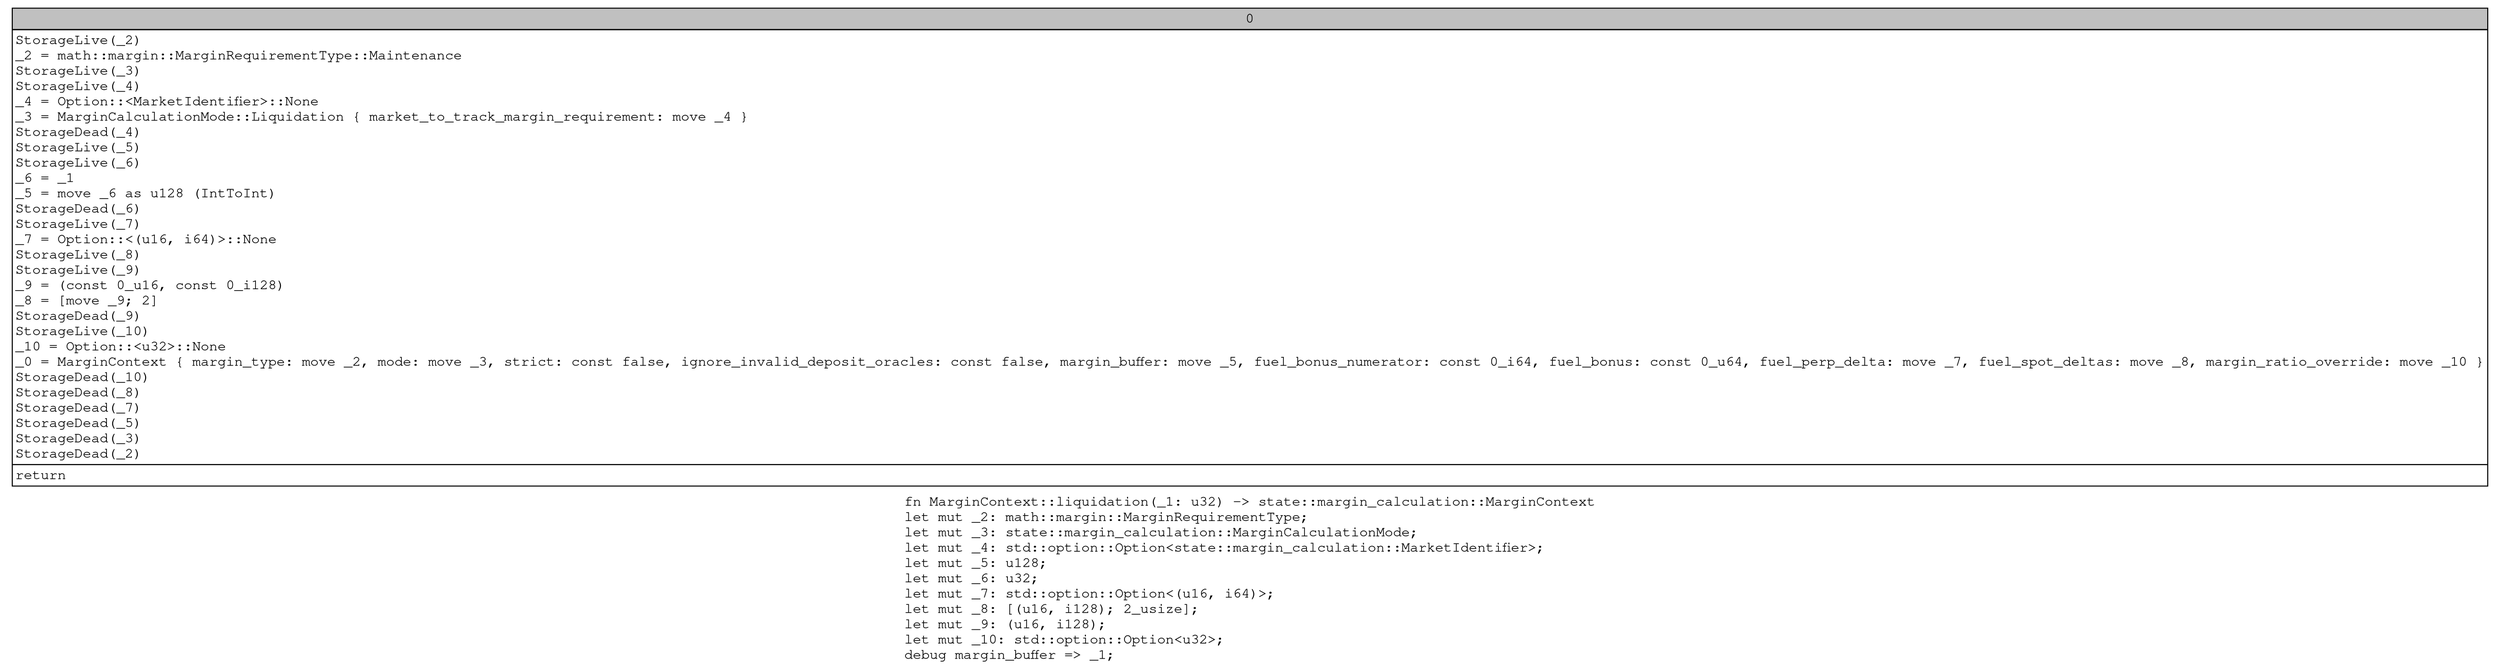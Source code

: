 digraph Mir_0_3435 {
    graph [fontname="Courier, monospace"];
    node [fontname="Courier, monospace"];
    edge [fontname="Courier, monospace"];
    label=<fn MarginContext::liquidation(_1: u32) -&gt; state::margin_calculation::MarginContext<br align="left"/>let mut _2: math::margin::MarginRequirementType;<br align="left"/>let mut _3: state::margin_calculation::MarginCalculationMode;<br align="left"/>let mut _4: std::option::Option&lt;state::margin_calculation::MarketIdentifier&gt;;<br align="left"/>let mut _5: u128;<br align="left"/>let mut _6: u32;<br align="left"/>let mut _7: std::option::Option&lt;(u16, i64)&gt;;<br align="left"/>let mut _8: [(u16, i128); 2_usize];<br align="left"/>let mut _9: (u16, i128);<br align="left"/>let mut _10: std::option::Option&lt;u32&gt;;<br align="left"/>debug margin_buffer =&gt; _1;<br align="left"/>>;
    bb0__0_3435 [shape="none", label=<<table border="0" cellborder="1" cellspacing="0"><tr><td bgcolor="gray" align="center" colspan="1">0</td></tr><tr><td align="left" balign="left">StorageLive(_2)<br/>_2 = math::margin::MarginRequirementType::Maintenance<br/>StorageLive(_3)<br/>StorageLive(_4)<br/>_4 = Option::&lt;MarketIdentifier&gt;::None<br/>_3 = MarginCalculationMode::Liquidation { market_to_track_margin_requirement: move _4 }<br/>StorageDead(_4)<br/>StorageLive(_5)<br/>StorageLive(_6)<br/>_6 = _1<br/>_5 = move _6 as u128 (IntToInt)<br/>StorageDead(_6)<br/>StorageLive(_7)<br/>_7 = Option::&lt;(u16, i64)&gt;::None<br/>StorageLive(_8)<br/>StorageLive(_9)<br/>_9 = (const 0_u16, const 0_i128)<br/>_8 = [move _9; 2]<br/>StorageDead(_9)<br/>StorageLive(_10)<br/>_10 = Option::&lt;u32&gt;::None<br/>_0 = MarginContext { margin_type: move _2, mode: move _3, strict: const false, ignore_invalid_deposit_oracles: const false, margin_buffer: move _5, fuel_bonus_numerator: const 0_i64, fuel_bonus: const 0_u64, fuel_perp_delta: move _7, fuel_spot_deltas: move _8, margin_ratio_override: move _10 }<br/>StorageDead(_10)<br/>StorageDead(_8)<br/>StorageDead(_7)<br/>StorageDead(_5)<br/>StorageDead(_3)<br/>StorageDead(_2)<br/></td></tr><tr><td align="left">return</td></tr></table>>];
}

